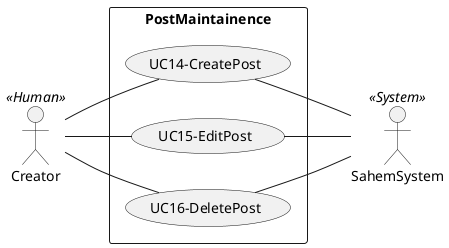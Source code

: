 @startuml PostMaintainence
left to right direction
skinparam packageStyle rectangle
actor Creator as A3 << Human >>
actor SahemSystem as A6 << System >>
' actor Post as A9 << Database >>

' usecase (UC4-ShareToSocialMedia) as UC4
' A1 -- (UC4)
' (UC4) -- A6

rectangle PostMaintainence {
    usecase (UC14-CreatePost) as UC14
    usecase (UC15-EditPost) as UC15
    usecase (UC16-DeletePost) as UC16
    
    A3 -- (UC14)
    A3 -- (UC15)
    A3 -- (UC16)

    (UC14) -- A6
    (UC15) -- A6
    (UC16) -- A6
    
}

@enduml
